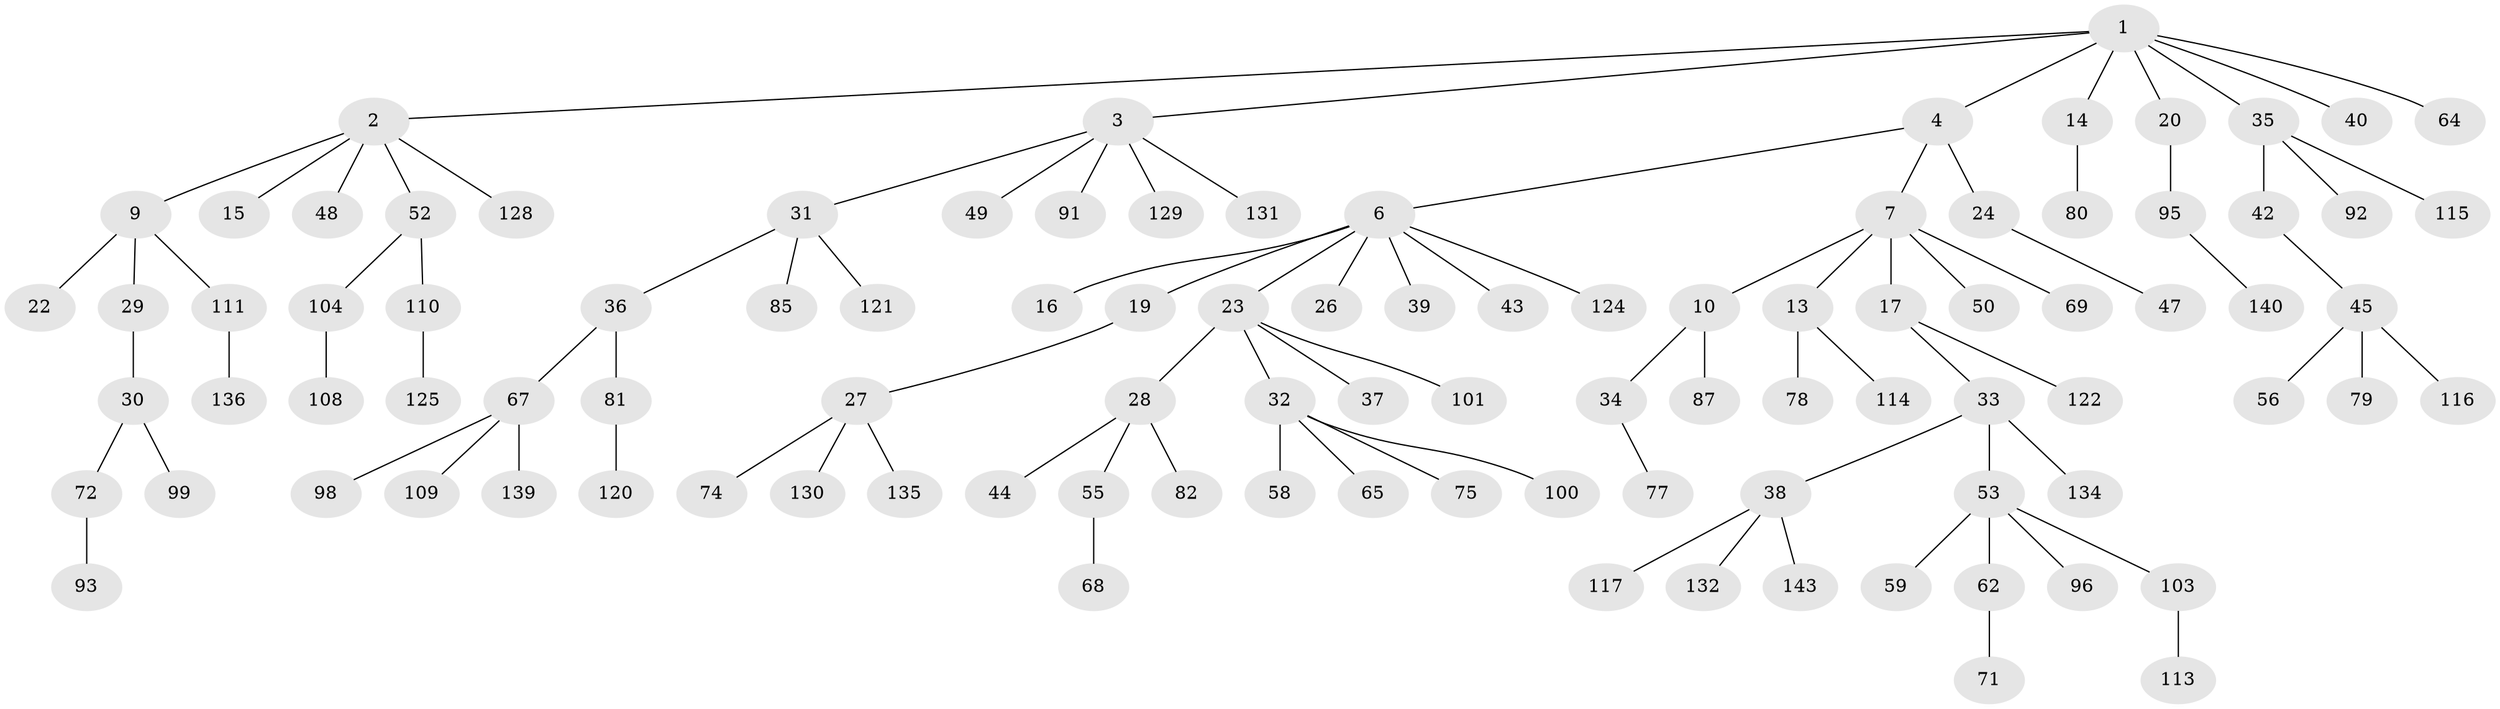 // Generated by graph-tools (version 1.1) at 2025/52/02/27/25 19:52:10]
// undirected, 101 vertices, 100 edges
graph export_dot {
graph [start="1"]
  node [color=gray90,style=filled];
  1 [super="+8"];
  2 [super="+18"];
  3 [super="+5"];
  4 [super="+141"];
  6 [super="+11"];
  7 [super="+12"];
  9;
  10;
  13 [super="+21"];
  14;
  15;
  16;
  17;
  19;
  20 [super="+60"];
  22 [super="+97"];
  23 [super="+25"];
  24;
  26 [super="+73"];
  27 [super="+57"];
  28 [super="+137"];
  29 [super="+102"];
  30 [super="+51"];
  31 [super="+54"];
  32 [super="+41"];
  33 [super="+70"];
  34 [super="+46"];
  35 [super="+90"];
  36 [super="+105"];
  37;
  38 [super="+61"];
  39;
  40;
  42 [super="+127"];
  43;
  44;
  45 [super="+63"];
  47;
  48 [super="+66"];
  49;
  50;
  52 [super="+88"];
  53 [super="+89"];
  55;
  56;
  58 [super="+83"];
  59 [super="+86"];
  62 [super="+112"];
  64;
  65 [super="+76"];
  67 [super="+84"];
  68;
  69;
  71;
  72 [super="+94"];
  74;
  75;
  77 [super="+106"];
  78;
  79;
  80;
  81;
  82 [super="+107"];
  85;
  87;
  91;
  92;
  93;
  95;
  96 [super="+133"];
  98;
  99;
  100;
  101;
  103;
  104;
  108;
  109;
  110 [super="+119"];
  111 [super="+123"];
  113 [super="+118"];
  114;
  115;
  116;
  117 [super="+126"];
  120;
  121;
  122;
  124;
  125;
  128;
  129 [super="+138"];
  130;
  131;
  132;
  134;
  135;
  136;
  139 [super="+142"];
  140;
  143;
  1 -- 2;
  1 -- 3;
  1 -- 4;
  1 -- 14;
  1 -- 64;
  1 -- 40;
  1 -- 35;
  1 -- 20;
  2 -- 9;
  2 -- 15;
  2 -- 48;
  2 -- 128;
  2 -- 52;
  3 -- 31;
  3 -- 91;
  3 -- 129;
  3 -- 49;
  3 -- 131;
  4 -- 6;
  4 -- 7;
  4 -- 24;
  6 -- 23;
  6 -- 124;
  6 -- 16;
  6 -- 19;
  6 -- 39;
  6 -- 26;
  6 -- 43;
  7 -- 10;
  7 -- 13;
  7 -- 17;
  7 -- 50;
  7 -- 69;
  9 -- 22;
  9 -- 29;
  9 -- 111;
  10 -- 34;
  10 -- 87;
  13 -- 114;
  13 -- 78;
  14 -- 80;
  17 -- 33;
  17 -- 122;
  19 -- 27;
  20 -- 95;
  23 -- 101;
  23 -- 32;
  23 -- 28;
  23 -- 37;
  24 -- 47;
  27 -- 74;
  27 -- 135;
  27 -- 130;
  28 -- 44;
  28 -- 55;
  28 -- 82;
  29 -- 30;
  30 -- 72;
  30 -- 99;
  31 -- 36;
  31 -- 85;
  31 -- 121;
  32 -- 100;
  32 -- 65;
  32 -- 58;
  32 -- 75;
  33 -- 38;
  33 -- 53;
  33 -- 134;
  34 -- 77;
  35 -- 42;
  35 -- 115;
  35 -- 92;
  36 -- 67;
  36 -- 81;
  38 -- 117;
  38 -- 132;
  38 -- 143;
  42 -- 45;
  45 -- 56;
  45 -- 116;
  45 -- 79;
  52 -- 110;
  52 -- 104;
  53 -- 59;
  53 -- 62;
  53 -- 96;
  53 -- 103;
  55 -- 68;
  62 -- 71;
  67 -- 139;
  67 -- 98;
  67 -- 109;
  72 -- 93;
  81 -- 120;
  95 -- 140;
  103 -- 113;
  104 -- 108;
  110 -- 125;
  111 -- 136;
}
